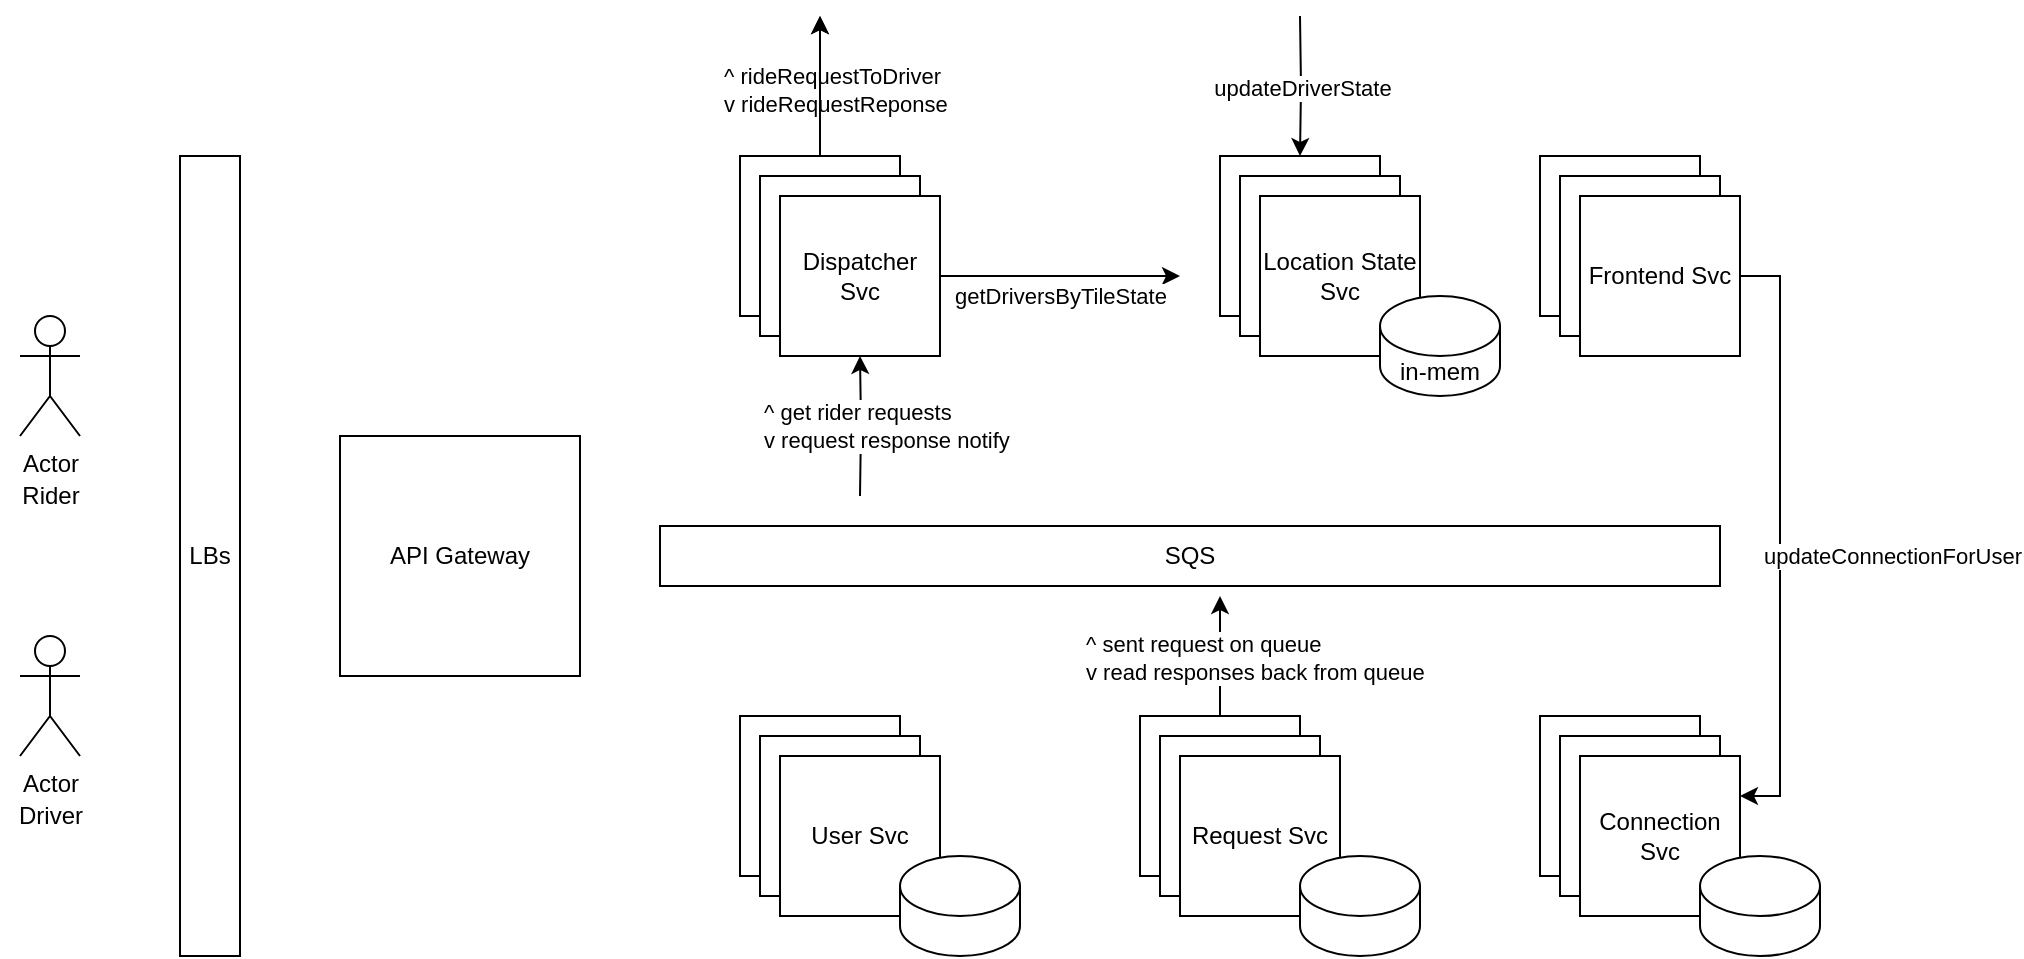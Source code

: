 <mxfile version="15.2.4" type="github">
  <diagram id="LEx8rN9j3LWJw8oiswa1" name="Page-1">
    <mxGraphModel dx="1806" dy="706" grid="1" gridSize="10" guides="1" tooltips="1" connect="1" arrows="1" fold="1" page="0" pageScale="1" pageWidth="827" pageHeight="1169" math="0" shadow="0">
      <root>
        <mxCell id="0" />
        <mxCell id="1" parent="0" />
        <mxCell id="ezlSLGPGPVbH7dcUqde8-1" value="Actor" style="shape=umlActor;verticalLabelPosition=bottom;verticalAlign=top;html=1;outlineConnect=0;" vertex="1" parent="1">
          <mxGeometry y="240" width="30" height="60" as="geometry" />
        </mxCell>
        <mxCell id="ezlSLGPGPVbH7dcUqde8-2" value="Actor" style="shape=umlActor;verticalLabelPosition=bottom;verticalAlign=top;html=1;outlineConnect=0;" vertex="1" parent="1">
          <mxGeometry y="400" width="30" height="60" as="geometry" />
        </mxCell>
        <mxCell id="ezlSLGPGPVbH7dcUqde8-6" value="Driver" style="text;html=1;align=center;verticalAlign=middle;resizable=0;points=[];autosize=1;strokeColor=none;fillColor=none;" vertex="1" parent="1">
          <mxGeometry x="-10" y="480" width="50" height="20" as="geometry" />
        </mxCell>
        <mxCell id="ezlSLGPGPVbH7dcUqde8-7" value="Rider" style="text;html=1;align=center;verticalAlign=middle;resizable=0;points=[];autosize=1;strokeColor=none;fillColor=none;" vertex="1" parent="1">
          <mxGeometry x="-5" y="320" width="40" height="20" as="geometry" />
        </mxCell>
        <mxCell id="ezlSLGPGPVbH7dcUqde8-8" value="LBs" style="rounded=0;whiteSpace=wrap;html=1;" vertex="1" parent="1">
          <mxGeometry x="80" y="160" width="30" height="400" as="geometry" />
        </mxCell>
        <mxCell id="ezlSLGPGPVbH7dcUqde8-9" value="API Gateway" style="whiteSpace=wrap;html=1;aspect=fixed;" vertex="1" parent="1">
          <mxGeometry x="160" y="300" width="120" height="120" as="geometry" />
        </mxCell>
        <mxCell id="ezlSLGPGPVbH7dcUqde8-53" style="edgeStyle=orthogonalEdgeStyle;rounded=0;orthogonalLoop=1;jettySize=auto;html=1;" edge="1" parent="1" source="ezlSLGPGPVbH7dcUqde8-24">
          <mxGeometry relative="1" as="geometry">
            <mxPoint x="400" y="90" as="targetPoint" />
          </mxGeometry>
        </mxCell>
        <mxCell id="ezlSLGPGPVbH7dcUqde8-54" value="^ rideRequestToDriver&lt;br&gt;&lt;div&gt;v rideRequestReponse&lt;/div&gt;" style="edgeLabel;html=1;align=left;verticalAlign=middle;resizable=0;points=[];" vertex="1" connectable="0" parent="ezlSLGPGPVbH7dcUqde8-53">
          <mxGeometry x="-0.057" relative="1" as="geometry">
            <mxPoint x="-50" as="offset" />
          </mxGeometry>
        </mxCell>
        <mxCell id="ezlSLGPGPVbH7dcUqde8-55" style="edgeStyle=orthogonalEdgeStyle;rounded=0;orthogonalLoop=1;jettySize=auto;html=1;" edge="1" parent="1" source="ezlSLGPGPVbH7dcUqde8-24">
          <mxGeometry relative="1" as="geometry">
            <mxPoint x="400" y="90" as="targetPoint" />
          </mxGeometry>
        </mxCell>
        <mxCell id="ezlSLGPGPVbH7dcUqde8-24" value="ff" style="whiteSpace=wrap;html=1;aspect=fixed;" vertex="1" parent="1">
          <mxGeometry x="360" y="160" width="80" height="80" as="geometry" />
        </mxCell>
        <mxCell id="ezlSLGPGPVbH7dcUqde8-25" value="ff" style="whiteSpace=wrap;html=1;aspect=fixed;" vertex="1" parent="1">
          <mxGeometry x="370" y="170" width="80" height="80" as="geometry" />
        </mxCell>
        <mxCell id="ezlSLGPGPVbH7dcUqde8-48" style="edgeStyle=orthogonalEdgeStyle;rounded=0;orthogonalLoop=1;jettySize=auto;html=1;" edge="1" parent="1" target="ezlSLGPGPVbH7dcUqde8-26">
          <mxGeometry relative="1" as="geometry">
            <mxPoint x="420" y="330" as="sourcePoint" />
          </mxGeometry>
        </mxCell>
        <mxCell id="ezlSLGPGPVbH7dcUqde8-49" value="^ get rider requests&lt;br&gt;v request response notify" style="edgeLabel;html=1;align=left;verticalAlign=middle;resizable=0;points=[];" vertex="1" connectable="0" parent="ezlSLGPGPVbH7dcUqde8-48">
          <mxGeometry relative="1" as="geometry">
            <mxPoint x="-50" as="offset" />
          </mxGeometry>
        </mxCell>
        <mxCell id="ezlSLGPGPVbH7dcUqde8-50" style="edgeStyle=orthogonalEdgeStyle;rounded=0;orthogonalLoop=1;jettySize=auto;html=1;" edge="1" parent="1" source="ezlSLGPGPVbH7dcUqde8-26">
          <mxGeometry relative="1" as="geometry">
            <mxPoint x="580" y="220" as="targetPoint" />
          </mxGeometry>
        </mxCell>
        <mxCell id="ezlSLGPGPVbH7dcUqde8-52" value="getDriversByTileState" style="edgeLabel;html=1;align=center;verticalAlign=middle;resizable=0;points=[];" vertex="1" connectable="0" parent="ezlSLGPGPVbH7dcUqde8-50">
          <mxGeometry x="-0.183" y="-3" relative="1" as="geometry">
            <mxPoint x="11" y="7" as="offset" />
          </mxGeometry>
        </mxCell>
        <mxCell id="ezlSLGPGPVbH7dcUqde8-26" value="Dispatcher Svc" style="whiteSpace=wrap;html=1;aspect=fixed;" vertex="1" parent="1">
          <mxGeometry x="380" y="180" width="80" height="80" as="geometry" />
        </mxCell>
        <mxCell id="ezlSLGPGPVbH7dcUqde8-31" value="ff" style="whiteSpace=wrap;html=1;aspect=fixed;" vertex="1" parent="1">
          <mxGeometry x="360" y="440" width="80" height="80" as="geometry" />
        </mxCell>
        <mxCell id="ezlSLGPGPVbH7dcUqde8-32" value="ff" style="whiteSpace=wrap;html=1;aspect=fixed;" vertex="1" parent="1">
          <mxGeometry x="370" y="450" width="80" height="80" as="geometry" />
        </mxCell>
        <mxCell id="ezlSLGPGPVbH7dcUqde8-33" value="User Svc" style="whiteSpace=wrap;html=1;aspect=fixed;" vertex="1" parent="1">
          <mxGeometry x="380" y="460" width="80" height="80" as="geometry" />
        </mxCell>
        <mxCell id="ezlSLGPGPVbH7dcUqde8-34" value="" style="shape=cylinder3;whiteSpace=wrap;html=1;boundedLbl=1;backgroundOutline=1;size=15;" vertex="1" parent="1">
          <mxGeometry x="440" y="510" width="60" height="50" as="geometry" />
        </mxCell>
        <mxCell id="ezlSLGPGPVbH7dcUqde8-39" value="SQS" style="rounded=0;whiteSpace=wrap;html=1;" vertex="1" parent="1">
          <mxGeometry x="320" y="345" width="530" height="30" as="geometry" />
        </mxCell>
        <mxCell id="ezlSLGPGPVbH7dcUqde8-51" value="updateDriverState" style="edgeStyle=orthogonalEdgeStyle;rounded=0;orthogonalLoop=1;jettySize=auto;html=1;" edge="1" parent="1" target="ezlSLGPGPVbH7dcUqde8-40">
          <mxGeometry relative="1" as="geometry">
            <mxPoint x="640" y="90" as="sourcePoint" />
          </mxGeometry>
        </mxCell>
        <mxCell id="ezlSLGPGPVbH7dcUqde8-40" value="ff" style="whiteSpace=wrap;html=1;aspect=fixed;" vertex="1" parent="1">
          <mxGeometry x="600" y="160" width="80" height="80" as="geometry" />
        </mxCell>
        <mxCell id="ezlSLGPGPVbH7dcUqde8-41" value="ff" style="whiteSpace=wrap;html=1;aspect=fixed;" vertex="1" parent="1">
          <mxGeometry x="610" y="170" width="80" height="80" as="geometry" />
        </mxCell>
        <mxCell id="ezlSLGPGPVbH7dcUqde8-42" value="Location State Svc" style="whiteSpace=wrap;html=1;aspect=fixed;" vertex="1" parent="1">
          <mxGeometry x="620" y="180" width="80" height="80" as="geometry" />
        </mxCell>
        <mxCell id="ezlSLGPGPVbH7dcUqde8-43" value="in-mem" style="shape=cylinder3;whiteSpace=wrap;html=1;boundedLbl=1;backgroundOutline=1;size=15;" vertex="1" parent="1">
          <mxGeometry x="680" y="230" width="60" height="50" as="geometry" />
        </mxCell>
        <mxCell id="ezlSLGPGPVbH7dcUqde8-57" value="^ sent request on queue&lt;br&gt;v read responses back from queue" style="edgeStyle=orthogonalEdgeStyle;rounded=0;orthogonalLoop=1;jettySize=auto;html=1;align=left;" edge="1" parent="1" source="ezlSLGPGPVbH7dcUqde8-44">
          <mxGeometry y="70" relative="1" as="geometry">
            <mxPoint x="600" y="380" as="targetPoint" />
            <mxPoint as="offset" />
          </mxGeometry>
        </mxCell>
        <mxCell id="ezlSLGPGPVbH7dcUqde8-44" value="ff" style="whiteSpace=wrap;html=1;aspect=fixed;" vertex="1" parent="1">
          <mxGeometry x="560" y="440" width="80" height="80" as="geometry" />
        </mxCell>
        <mxCell id="ezlSLGPGPVbH7dcUqde8-45" value="ff" style="whiteSpace=wrap;html=1;aspect=fixed;" vertex="1" parent="1">
          <mxGeometry x="570" y="450" width="80" height="80" as="geometry" />
        </mxCell>
        <mxCell id="ezlSLGPGPVbH7dcUqde8-46" value="Request Svc" style="whiteSpace=wrap;html=1;aspect=fixed;" vertex="1" parent="1">
          <mxGeometry x="580" y="460" width="80" height="80" as="geometry" />
        </mxCell>
        <mxCell id="ezlSLGPGPVbH7dcUqde8-47" value="" style="shape=cylinder3;whiteSpace=wrap;html=1;boundedLbl=1;backgroundOutline=1;size=15;" vertex="1" parent="1">
          <mxGeometry x="640" y="510" width="60" height="50" as="geometry" />
        </mxCell>
        <mxCell id="ezlSLGPGPVbH7dcUqde8-58" value="ff" style="whiteSpace=wrap;html=1;aspect=fixed;" vertex="1" parent="1">
          <mxGeometry x="760" y="440" width="80" height="80" as="geometry" />
        </mxCell>
        <mxCell id="ezlSLGPGPVbH7dcUqde8-59" value="ff" style="whiteSpace=wrap;html=1;aspect=fixed;" vertex="1" parent="1">
          <mxGeometry x="770" y="450" width="80" height="80" as="geometry" />
        </mxCell>
        <mxCell id="ezlSLGPGPVbH7dcUqde8-60" value="Connection Svc" style="whiteSpace=wrap;html=1;aspect=fixed;" vertex="1" parent="1">
          <mxGeometry x="780" y="460" width="80" height="80" as="geometry" />
        </mxCell>
        <mxCell id="ezlSLGPGPVbH7dcUqde8-61" value="" style="shape=cylinder3;whiteSpace=wrap;html=1;boundedLbl=1;backgroundOutline=1;size=15;" vertex="1" parent="1">
          <mxGeometry x="840" y="510" width="60" height="50" as="geometry" />
        </mxCell>
        <mxCell id="ezlSLGPGPVbH7dcUqde8-62" value="ff" style="whiteSpace=wrap;html=1;aspect=fixed;" vertex="1" parent="1">
          <mxGeometry x="760" y="160" width="80" height="80" as="geometry" />
        </mxCell>
        <mxCell id="ezlSLGPGPVbH7dcUqde8-63" value="ff" style="whiteSpace=wrap;html=1;aspect=fixed;" vertex="1" parent="1">
          <mxGeometry x="770" y="170" width="80" height="80" as="geometry" />
        </mxCell>
        <mxCell id="ezlSLGPGPVbH7dcUqde8-66" style="edgeStyle=orthogonalEdgeStyle;rounded=0;orthogonalLoop=1;jettySize=auto;html=1;entryX=1;entryY=0.25;entryDx=0;entryDy=0;" edge="1" parent="1" source="ezlSLGPGPVbH7dcUqde8-64" target="ezlSLGPGPVbH7dcUqde8-60">
          <mxGeometry relative="1" as="geometry">
            <Array as="points">
              <mxPoint x="880" y="220" />
              <mxPoint x="880" y="480" />
            </Array>
          </mxGeometry>
        </mxCell>
        <mxCell id="ezlSLGPGPVbH7dcUqde8-67" value="updateConnectionForUser" style="edgeLabel;html=1;align=left;verticalAlign=middle;resizable=0;points=[];" vertex="1" connectable="0" parent="ezlSLGPGPVbH7dcUqde8-66">
          <mxGeometry x="0.1" y="3" relative="1" as="geometry">
            <mxPoint x="-13" y="-5" as="offset" />
          </mxGeometry>
        </mxCell>
        <mxCell id="ezlSLGPGPVbH7dcUqde8-64" value="Frontend Svc" style="whiteSpace=wrap;html=1;aspect=fixed;" vertex="1" parent="1">
          <mxGeometry x="780" y="180" width="80" height="80" as="geometry" />
        </mxCell>
      </root>
    </mxGraphModel>
  </diagram>
</mxfile>
